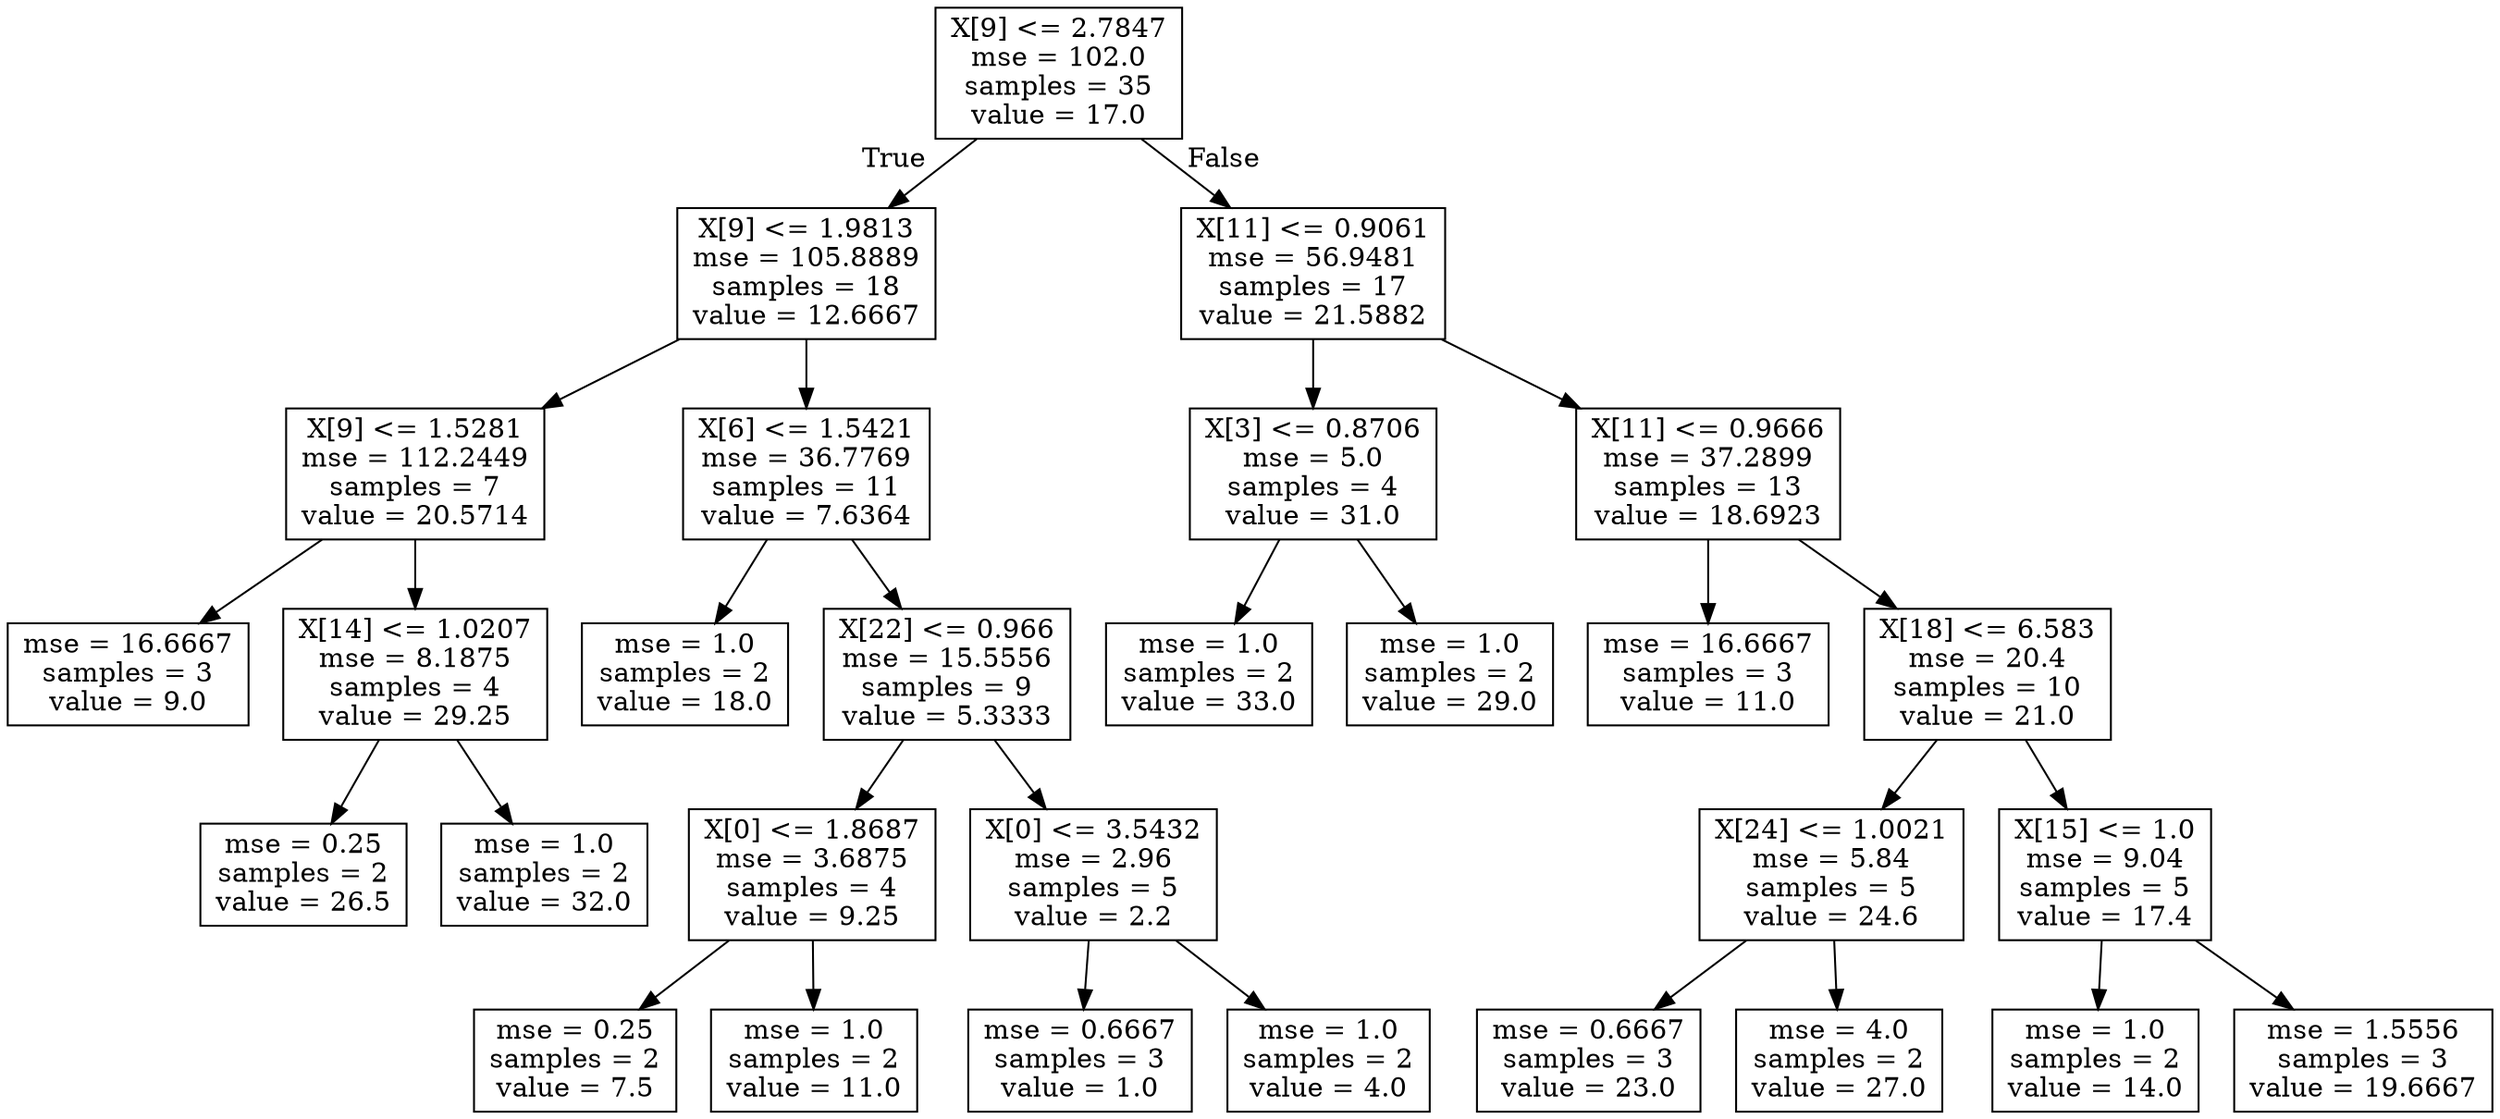 digraph Tree {
node [shape=box] ;
0 [label="X[9] <= 2.7847\nmse = 102.0\nsamples = 35\nvalue = 17.0"] ;
1 [label="X[9] <= 1.9813\nmse = 105.8889\nsamples = 18\nvalue = 12.6667"] ;
0 -> 1 [labeldistance=2.5, labelangle=45, headlabel="True"] ;
2 [label="X[9] <= 1.5281\nmse = 112.2449\nsamples = 7\nvalue = 20.5714"] ;
1 -> 2 ;
3 [label="mse = 16.6667\nsamples = 3\nvalue = 9.0"] ;
2 -> 3 ;
4 [label="X[14] <= 1.0207\nmse = 8.1875\nsamples = 4\nvalue = 29.25"] ;
2 -> 4 ;
5 [label="mse = 0.25\nsamples = 2\nvalue = 26.5"] ;
4 -> 5 ;
6 [label="mse = 1.0\nsamples = 2\nvalue = 32.0"] ;
4 -> 6 ;
7 [label="X[6] <= 1.5421\nmse = 36.7769\nsamples = 11\nvalue = 7.6364"] ;
1 -> 7 ;
8 [label="mse = 1.0\nsamples = 2\nvalue = 18.0"] ;
7 -> 8 ;
9 [label="X[22] <= 0.966\nmse = 15.5556\nsamples = 9\nvalue = 5.3333"] ;
7 -> 9 ;
10 [label="X[0] <= 1.8687\nmse = 3.6875\nsamples = 4\nvalue = 9.25"] ;
9 -> 10 ;
11 [label="mse = 0.25\nsamples = 2\nvalue = 7.5"] ;
10 -> 11 ;
12 [label="mse = 1.0\nsamples = 2\nvalue = 11.0"] ;
10 -> 12 ;
13 [label="X[0] <= 3.5432\nmse = 2.96\nsamples = 5\nvalue = 2.2"] ;
9 -> 13 ;
14 [label="mse = 0.6667\nsamples = 3\nvalue = 1.0"] ;
13 -> 14 ;
15 [label="mse = 1.0\nsamples = 2\nvalue = 4.0"] ;
13 -> 15 ;
16 [label="X[11] <= 0.9061\nmse = 56.9481\nsamples = 17\nvalue = 21.5882"] ;
0 -> 16 [labeldistance=2.5, labelangle=-45, headlabel="False"] ;
17 [label="X[3] <= 0.8706\nmse = 5.0\nsamples = 4\nvalue = 31.0"] ;
16 -> 17 ;
18 [label="mse = 1.0\nsamples = 2\nvalue = 33.0"] ;
17 -> 18 ;
19 [label="mse = 1.0\nsamples = 2\nvalue = 29.0"] ;
17 -> 19 ;
20 [label="X[11] <= 0.9666\nmse = 37.2899\nsamples = 13\nvalue = 18.6923"] ;
16 -> 20 ;
21 [label="mse = 16.6667\nsamples = 3\nvalue = 11.0"] ;
20 -> 21 ;
22 [label="X[18] <= 6.583\nmse = 20.4\nsamples = 10\nvalue = 21.0"] ;
20 -> 22 ;
23 [label="X[24] <= 1.0021\nmse = 5.84\nsamples = 5\nvalue = 24.6"] ;
22 -> 23 ;
24 [label="mse = 0.6667\nsamples = 3\nvalue = 23.0"] ;
23 -> 24 ;
25 [label="mse = 4.0\nsamples = 2\nvalue = 27.0"] ;
23 -> 25 ;
26 [label="X[15] <= 1.0\nmse = 9.04\nsamples = 5\nvalue = 17.4"] ;
22 -> 26 ;
27 [label="mse = 1.0\nsamples = 2\nvalue = 14.0"] ;
26 -> 27 ;
28 [label="mse = 1.5556\nsamples = 3\nvalue = 19.6667"] ;
26 -> 28 ;
}